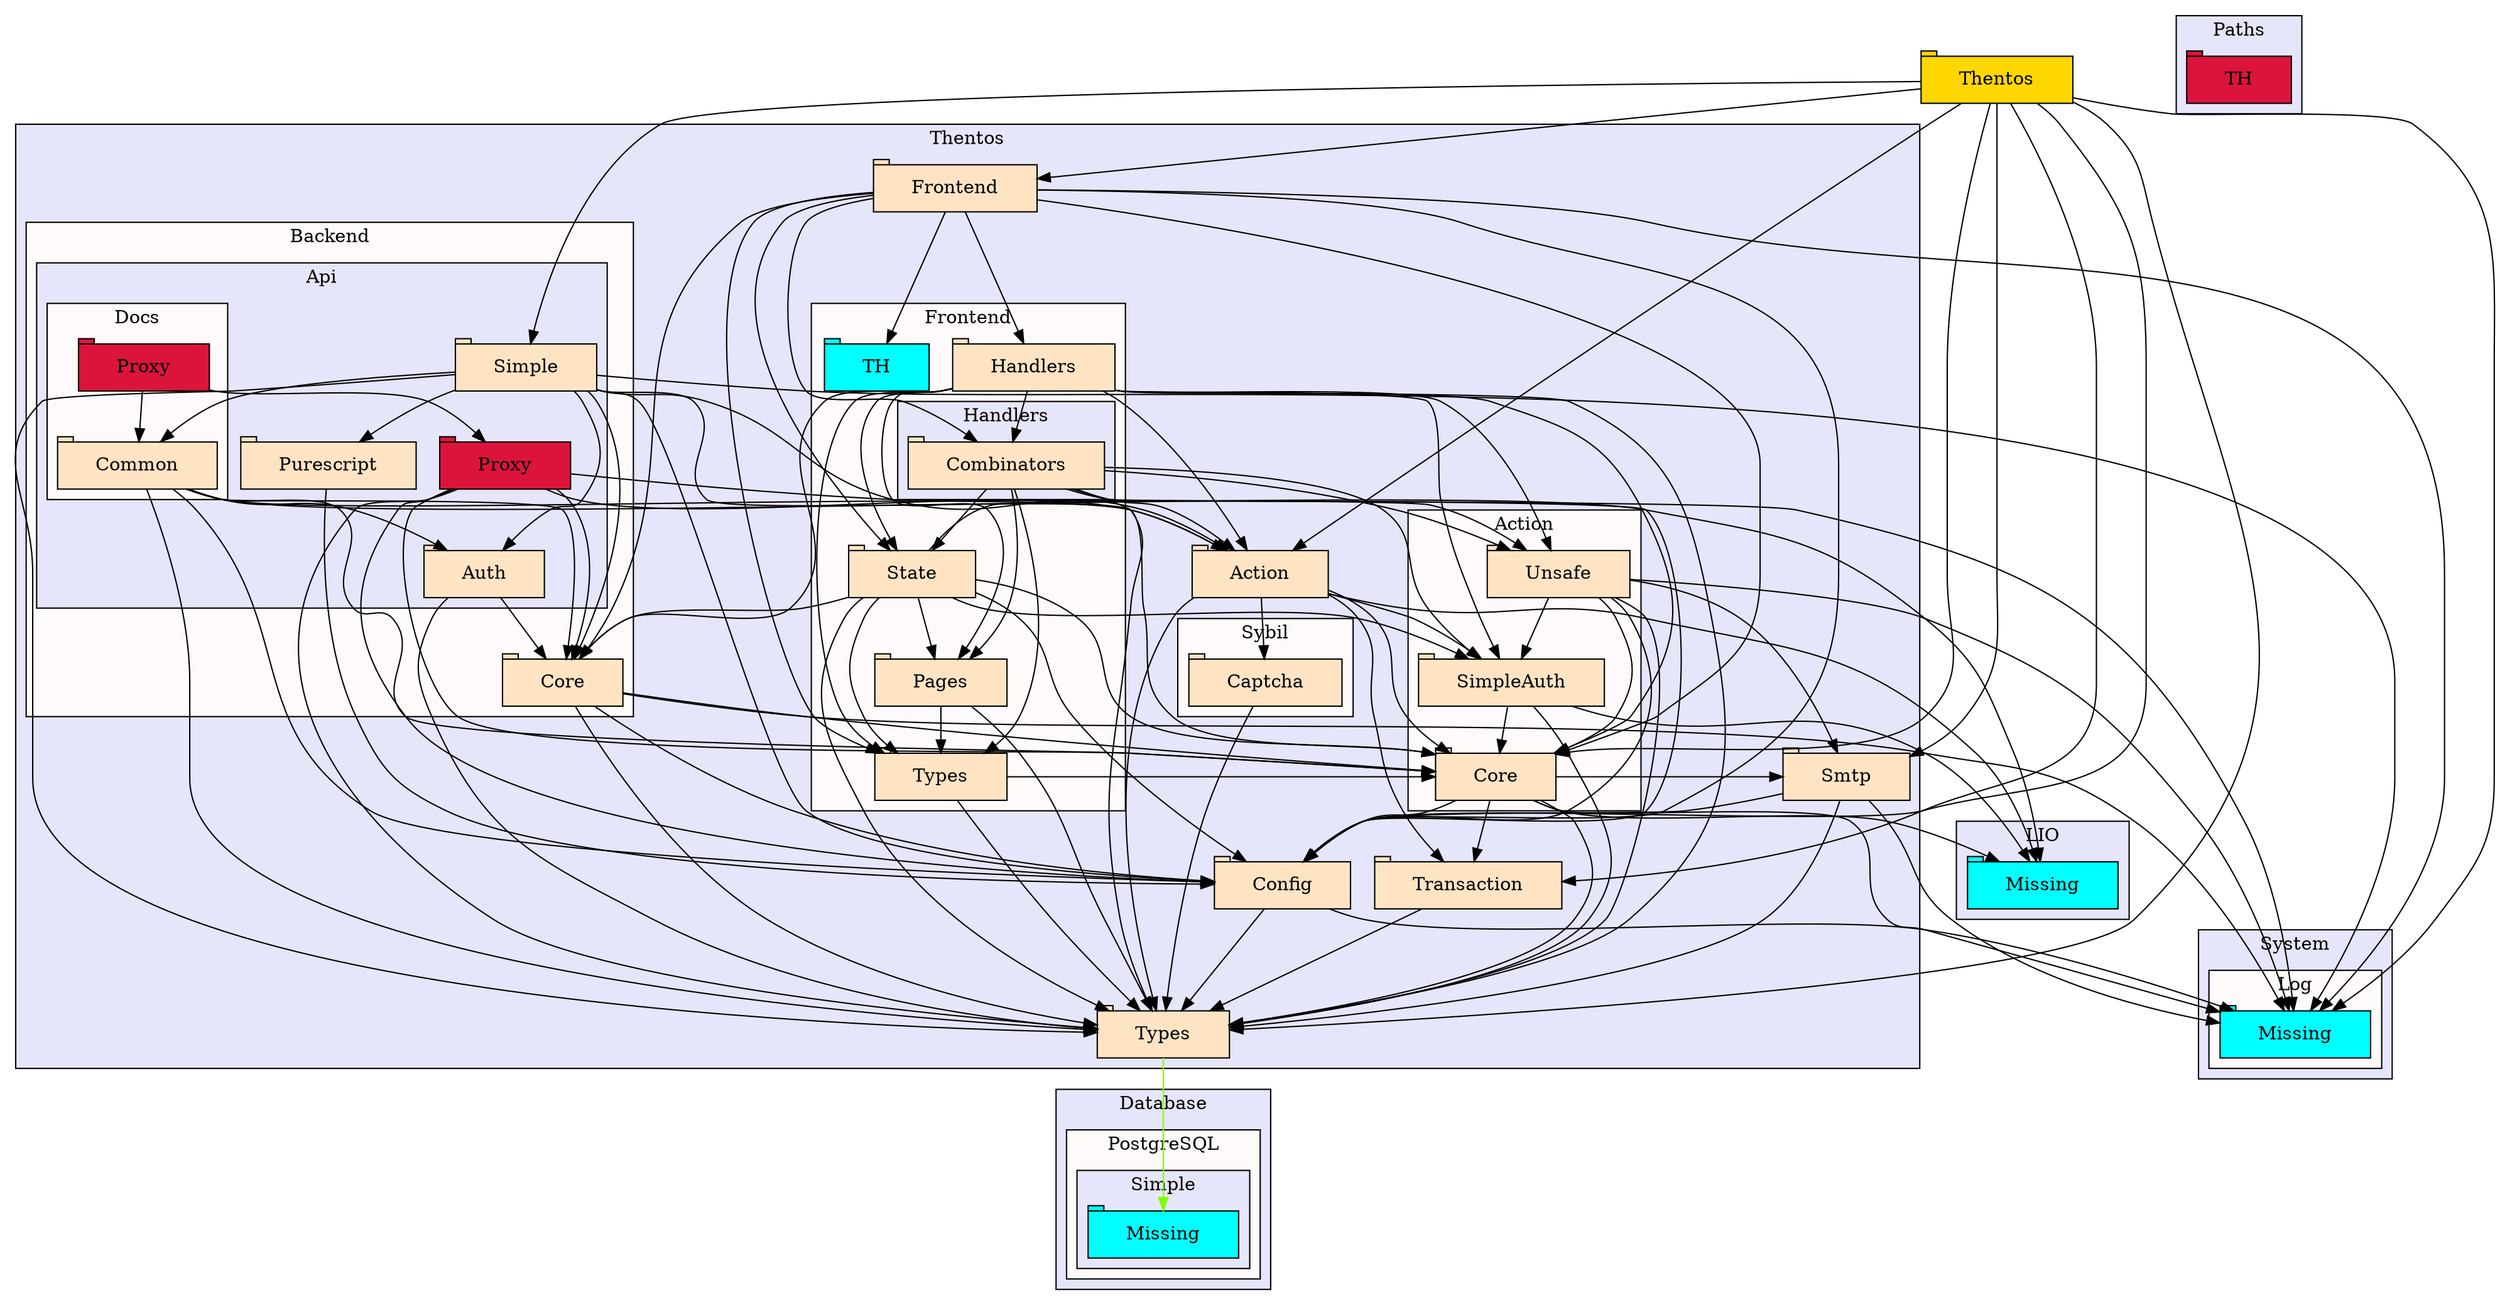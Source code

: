 digraph "Import visualisation" {
    node [margin="0.4,0.1"
         ,style=filled];
    subgraph cluster_Database {
        graph [fillcolor=lavender
              ,style=filled
              ,label=Database];
        subgraph cluster_PostgreSQL {
            graph [fillcolor=snow
                  ,style=filled
                  ,label=PostgreSQL];
            subgraph cluster_Simple {
                graph [fillcolor=lavender
                      ,style=filled
                      ,label=Simple];
                1 [label=Missing
                  ,fillcolor=cyan
                  ,shape=tab];
            }
        }
    }
    subgraph cluster_LIO {
        graph [fillcolor=lavender
              ,style=filled
              ,label=LIO];
        2 [label=Missing
          ,fillcolor=cyan
          ,shape=tab];
    }
    subgraph cluster_Paths {
        graph [fillcolor=lavender
              ,style=filled
              ,label=Paths];
        3 [label=TH
          ,fillcolor=crimson
          ,shape=tab];
    }
    subgraph cluster_System {
        graph [fillcolor=lavender
              ,style=filled
              ,label=System];
        subgraph cluster_Log {
            graph [fillcolor=snow
                  ,style=filled
                  ,label=Log];
            4 [label=Missing
              ,fillcolor=cyan
              ,shape=tab];
        }
    }
    subgraph cluster_Thentos {
        graph [fillcolor=lavender
              ,style=filled
              ,label=Thentos];
        subgraph cluster_Action {
            graph [fillcolor=snow
                  ,style=filled
                  ,label=Action];
            7 [label=Core
              ,fillcolor=bisque
              ,shape=tab];
            8 [label=SimpleAuth
              ,fillcolor=bisque
              ,shape=tab];
            9 [label=Unsafe
              ,fillcolor=bisque
              ,shape=tab];
        }
        subgraph cluster_Backend {
            graph [fillcolor=snow
                  ,style=filled
                  ,label=Backend];
            subgraph cluster_Api {
                graph [fillcolor=lavender
                      ,style=filled
                      ,label=Api];
                subgraph cluster_Docs {
                    graph [fillcolor=snow
                          ,style=filled
                          ,label=Docs];
                    11 [label=Common
                       ,fillcolor=bisque
                       ,shape=tab];
                    12 [label=Proxy
                       ,fillcolor=crimson
                       ,shape=tab];
                }
                10 [label=Auth
                   ,fillcolor=bisque
                   ,shape=tab];
                13 [label=Proxy
                   ,fillcolor=crimson
                   ,shape=tab];
                14 [label=Purescript
                   ,fillcolor=bisque
                   ,shape=tab];
                15 [label=Simple
                   ,fillcolor=bisque
                   ,shape=tab];
            }
            16 [label=Core
               ,fillcolor=bisque
               ,shape=tab];
        }
        subgraph cluster_Frontend {
            graph [fillcolor=snow
                  ,style=filled
                  ,label=Frontend];
            subgraph cluster_Handlers {
                graph [fillcolor=lavender
                      ,style=filled
                      ,label=Handlers];
                20 [label=Combinators
                   ,fillcolor=bisque
                   ,shape=tab];
            }
            19 [label=Handlers
               ,fillcolor=bisque
               ,shape=tab];
            21 [label=Pages
               ,fillcolor=bisque
               ,shape=tab];
            22 [label=State
               ,fillcolor=bisque
               ,shape=tab];
            23 [label=TH
               ,fillcolor=cyan
               ,shape=tab];
            24 [label=Types
               ,fillcolor=bisque
               ,shape=tab];
        }
        subgraph cluster_Sybil {
            graph [fillcolor=snow
                  ,style=filled
                  ,label=Sybil];
            26 [label=Captcha
               ,fillcolor=bisque
               ,shape=tab];
        }
        6 [label=Action
          ,fillcolor=bisque
          ,shape=tab];
        17 [label=Config
           ,fillcolor=bisque
           ,shape=tab];
        18 [label=Frontend
           ,fillcolor=bisque
           ,shape=tab];
        25 [label=Smtp
           ,fillcolor=bisque
           ,shape=tab];
        27 [label=Transaction
           ,fillcolor=bisque
           ,shape=tab];
        28 [label=Types
           ,fillcolor=bisque
           ,shape=tab];
    }
    5 [label=Thentos
      ,fillcolor=gold
      ,shape=tab];
    5 -> 4 [color=black];
    5 -> 6 [color=black];
    5 -> 7 [color=black];
    5 -> 15 [color=black];
    5 -> 17 [color=black];
    5 -> 18 [color=black];
    5 -> 25 [color=black];
    5 -> 27 [color=black];
    5 -> 28 [color=black];
    6 -> 2 [color=black];
    6 -> 7 [color=black];
    6 -> 8 [color=black];
    6 -> 26 [color=black];
    6 -> 27 [color=black];
    6 -> 28 [color=black];
    7 -> 2 [color=black];
    7 -> 4 [color=black];
    7 -> 17 [color=black];
    7 -> 25 [color=black];
    7 -> 27 [color=black];
    7 -> 28 [color=black];
    8 -> 2 [color=black];
    8 -> 7 [color=black];
    8 -> 28 [color=black];
    9 -> 4 [color=black];
    9 -> 7 [color=black];
    9 -> 8 [color=black];
    9 -> 17 [color=black];
    9 -> 25 [color=black];
    9 -> 28 [color=black];
    10 -> 16 [color=black];
    10 -> 28 [color=black];
    11 -> 2 [color=black];
    11 -> 6 [color=black];
    11 -> 7 [color=black];
    11 -> 10 [color=black];
    11 -> 16 [color=black];
    11 -> 17 [color=black];
    11 -> 28 [color=black];
    12 -> 11 [color=black];
    12 -> 13 [color=black];
    13 -> 4 [color=black];
    13 -> 6 [color=black];
    13 -> 7 [color=black];
    13 -> 16 [color=black];
    13 -> 17 [color=black];
    13 -> 28 [color=black];
    14 -> 17 [color=black];
    15 -> 4 [color=black];
    15 -> 6 [color=black];
    15 -> 7 [color=black];
    15 -> 10 [color=black];
    15 -> 11 [color=black];
    15 -> 14 [color=black];
    15 -> 16 [color=black];
    15 -> 17 [color=black];
    15 -> 28 [color=black];
    16 -> 4 [color=black];
    16 -> 7 [color=black];
    16 -> 17 [color=black];
    16 -> 28 [color=black];
    17 -> 4 [color=black];
    17 -> 28 [color=black];
    18 -> 4 [color=black];
    18 -> 7 [color=black];
    18 -> 16 [color=black];
    18 -> 17 [color=black];
    18 -> 19 [color=black];
    18 -> 20 [color=black];
    18 -> 22 [color=black];
    18 -> 23 [color=black];
    18 -> 24 [color=black];
    19 -> 6 [color=black];
    19 -> 7 [color=black];
    19 -> 8 [color=black];
    19 -> 9 [color=black];
    19 -> 16 [color=black];
    19 -> 20 [color=black];
    19 -> 21 [color=black];
    19 -> 22 [color=black];
    19 -> 24 [color=black];
    19 -> 28 [color=black];
    20 -> 6 [color=black];
    20 -> 8 [color=black];
    20 -> 9 [color=black];
    20 -> 17 [color=black];
    20 -> 21 [color=black];
    20 -> 22 [color=black];
    20 -> 24 [color=black];
    20 -> 28 [color=black];
    21 -> 24 [color=black];
    21 -> 28 [color=black];
    22 -> 7 [color=black];
    22 -> 8 [color=black];
    22 -> 9 [color=black];
    22 -> 16 [color=black];
    22 -> 17 [color=black];
    22 -> 21 [color=black];
    22 -> 24 [color=black];
    22 -> 28 [color=black];
    24 -> 7 [color=black];
    24 -> 28 [color=black];
    25 -> 4 [color=black];
    25 -> 17 [color=black];
    25 -> 28 [color=black];
    26 -> 28 [color=black];
    27 -> 28 [color=black];
    28 -> 1 [color=chartreuse];
}
